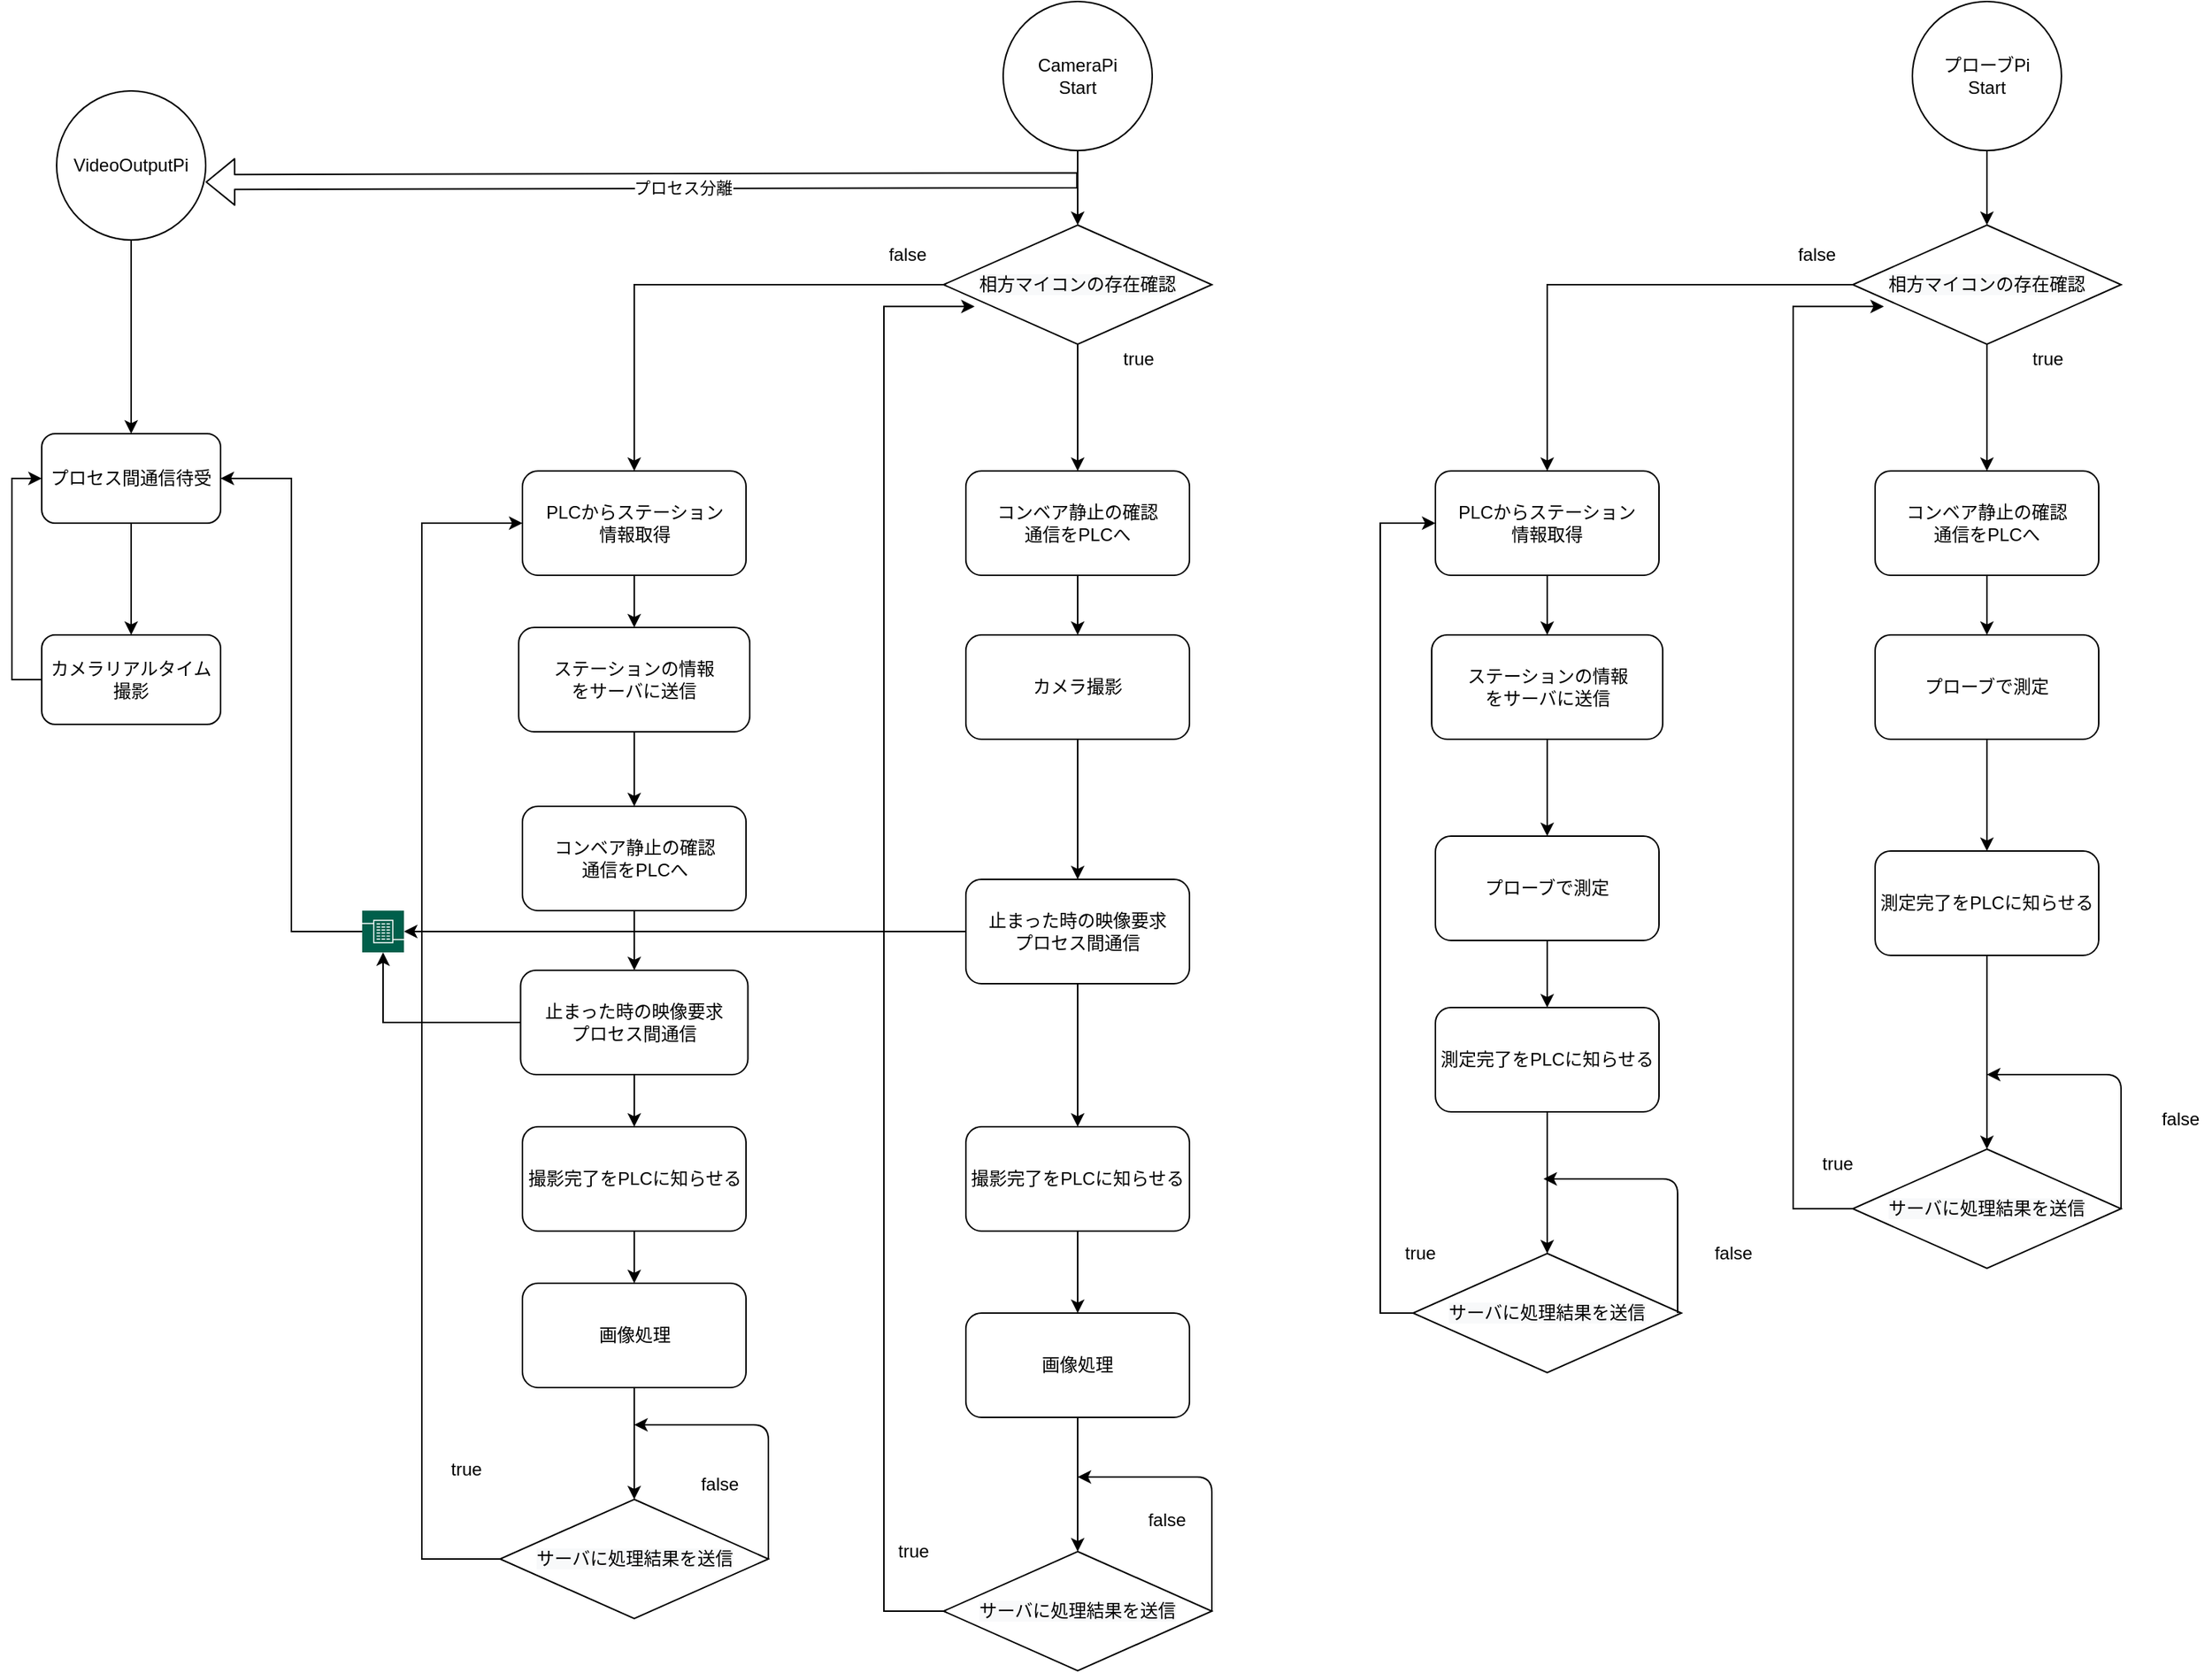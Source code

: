 <mxfile version="13.7.9" type="github"><diagram id="wkKprQKMh2lIjEy9JK0p" name="Page-1"><mxGraphModel dx="1658" dy="2201" grid="1" gridSize="10" guides="1" tooltips="1" connect="1" arrows="1" fold="1" page="1" pageScale="1" pageWidth="827" pageHeight="1169" math="0" shadow="0"><root><mxCell id="0"/><mxCell id="1" parent="0"/><mxCell id="dFKXp6tCZQXhxMECFwLC-4" style="edgeStyle=orthogonalEdgeStyle;rounded=0;orthogonalLoop=1;jettySize=auto;html=1;" parent="1" source="dFKXp6tCZQXhxMECFwLC-1" target="dFKXp6tCZQXhxMECFwLC-3" edge="1"><mxGeometry relative="1" as="geometry"/></mxCell><mxCell id="dFKXp6tCZQXhxMECFwLC-1" value="CameraPi&lt;br&gt;Start" style="ellipse;whiteSpace=wrap;html=1;aspect=fixed;" parent="1" vertex="1"><mxGeometry x="100" y="160" width="100" height="100" as="geometry"/></mxCell><mxCell id="dFKXp6tCZQXhxMECFwLC-48" style="edgeStyle=orthogonalEdgeStyle;rounded=0;orthogonalLoop=1;jettySize=auto;html=1;" parent="1" source="dFKXp6tCZQXhxMECFwLC-3" target="dFKXp6tCZQXhxMECFwLC-88" edge="1"><mxGeometry relative="1" as="geometry"><mxPoint x="150" y="470" as="targetPoint"/></mxGeometry></mxCell><mxCell id="dFKXp6tCZQXhxMECFwLC-72" style="edgeStyle=orthogonalEdgeStyle;rounded=0;orthogonalLoop=1;jettySize=auto;html=1;" parent="1" source="dFKXp6tCZQXhxMECFwLC-3" target="dFKXp6tCZQXhxMECFwLC-73" edge="1"><mxGeometry relative="1" as="geometry"><mxPoint x="-155" y="480" as="targetPoint"/></mxGeometry></mxCell><mxCell id="dFKXp6tCZQXhxMECFwLC-3" value="&lt;meta charset=&quot;utf-8&quot;&gt;&lt;span style=&quot;color: rgb(0, 0, 0); font-family: helvetica; font-size: 12px; font-style: normal; font-weight: 400; letter-spacing: normal; text-align: center; text-indent: 0px; text-transform: none; word-spacing: 0px; background-color: rgb(248, 249, 250); display: inline; float: none;&quot;&gt;相方マイコンの存在確認&lt;/span&gt;" style="rhombus;whiteSpace=wrap;html=1;" parent="1" vertex="1"><mxGeometry x="60" y="310" width="180" height="80" as="geometry"/></mxCell><mxCell id="dFKXp6tCZQXhxMECFwLC-5" value="true" style="text;html=1;strokeColor=none;fillColor=none;align=center;verticalAlign=middle;whiteSpace=wrap;rounded=0;" parent="1" vertex="1"><mxGeometry x="171" y="390" width="40" height="20" as="geometry"/></mxCell><mxCell id="dFKXp6tCZQXhxMECFwLC-52" style="edgeStyle=orthogonalEdgeStyle;rounded=0;orthogonalLoop=1;jettySize=auto;html=1;exitX=0.5;exitY=1;exitDx=0;exitDy=0;" parent="1" source="dFKXp6tCZQXhxMECFwLC-88" target="dFKXp6tCZQXhxMECFwLC-51" edge="1"><mxGeometry relative="1" as="geometry"><mxPoint x="150" y="550" as="sourcePoint"/></mxGeometry></mxCell><mxCell id="dFKXp6tCZQXhxMECFwLC-115" style="edgeStyle=orthogonalEdgeStyle;rounded=0;orthogonalLoop=1;jettySize=auto;html=1;" parent="1" source="dFKXp6tCZQXhxMECFwLC-51" target="dFKXp6tCZQXhxMECFwLC-113" edge="1"><mxGeometry relative="1" as="geometry"/></mxCell><mxCell id="dFKXp6tCZQXhxMECFwLC-51" value="カメラ撮影" style="rounded=1;whiteSpace=wrap;html=1;" parent="1" vertex="1"><mxGeometry x="75" y="585" width="150" height="70" as="geometry"/></mxCell><mxCell id="dFKXp6tCZQXhxMECFwLC-59" style="edgeStyle=orthogonalEdgeStyle;rounded=0;orthogonalLoop=1;jettySize=auto;html=1;entryX=0.5;entryY=0;entryDx=0;entryDy=0;" parent="1" source="dFKXp6tCZQXhxMECFwLC-54" target="dFKXp6tCZQXhxMECFwLC-58" edge="1"><mxGeometry relative="1" as="geometry"/></mxCell><mxCell id="dFKXp6tCZQXhxMECFwLC-54" value="画像処理" style="rounded=1;whiteSpace=wrap;html=1;" parent="1" vertex="1"><mxGeometry x="75" y="1040" width="150" height="70" as="geometry"/></mxCell><mxCell id="dFKXp6tCZQXhxMECFwLC-90" style="edgeStyle=orthogonalEdgeStyle;rounded=0;orthogonalLoop=1;jettySize=auto;html=1;entryX=0.116;entryY=0.683;entryDx=0;entryDy=0;entryPerimeter=0;" parent="1" source="dFKXp6tCZQXhxMECFwLC-58" target="dFKXp6tCZQXhxMECFwLC-3" edge="1"><mxGeometry relative="1" as="geometry"><Array as="points"><mxPoint x="20" y="1240"/><mxPoint x="20" y="365"/></Array></mxGeometry></mxCell><mxCell id="dFKXp6tCZQXhxMECFwLC-58" value="&lt;span style=&quot;color: rgb(0 , 0 , 0) ; font-family: &amp;#34;helvetica&amp;#34; ; font-size: 12px ; font-style: normal ; font-weight: 400 ; letter-spacing: normal ; text-align: center ; text-indent: 0px ; text-transform: none ; word-spacing: 0px ; background-color: rgb(248 , 249 , 250) ; display: inline ; float: none&quot;&gt;サーバに処理結果を送信&lt;br&gt;&lt;/span&gt;" style="rhombus;whiteSpace=wrap;html=1;" parent="1" vertex="1"><mxGeometry x="60" y="1200" width="180" height="80" as="geometry"/></mxCell><mxCell id="dFKXp6tCZQXhxMECFwLC-62" value="true" style="text;html=1;strokeColor=none;fillColor=none;align=center;verticalAlign=middle;whiteSpace=wrap;rounded=0;" parent="1" vertex="1"><mxGeometry x="20" y="1190" width="40" height="20" as="geometry"/></mxCell><mxCell id="dFKXp6tCZQXhxMECFwLC-65" value="" style="endArrow=classic;html=1;" parent="1" edge="1"><mxGeometry width="50" height="50" relative="1" as="geometry"><mxPoint x="240" y="1240" as="sourcePoint"/><mxPoint x="150" y="1150" as="targetPoint"/><Array as="points"><mxPoint x="240" y="1150"/></Array></mxGeometry></mxCell><mxCell id="dFKXp6tCZQXhxMECFwLC-67" value="false" style="text;html=1;strokeColor=none;fillColor=none;align=center;verticalAlign=middle;whiteSpace=wrap;rounded=0;" parent="1" vertex="1"><mxGeometry x="190" y="1169" width="40" height="20" as="geometry"/></mxCell><mxCell id="dFKXp6tCZQXhxMECFwLC-70" value="false" style="text;html=1;strokeColor=none;fillColor=none;align=center;verticalAlign=middle;whiteSpace=wrap;rounded=0;" parent="1" vertex="1"><mxGeometry x="15.5" y="320" width="40" height="20" as="geometry"/></mxCell><mxCell id="dFKXp6tCZQXhxMECFwLC-75" style="edgeStyle=orthogonalEdgeStyle;rounded=0;orthogonalLoop=1;jettySize=auto;html=1;" parent="1" source="dFKXp6tCZQXhxMECFwLC-73" target="dFKXp6tCZQXhxMECFwLC-74" edge="1"><mxGeometry relative="1" as="geometry"/></mxCell><mxCell id="dFKXp6tCZQXhxMECFwLC-73" value="PLCからステーション&lt;br&gt;情報取得" style="rounded=1;whiteSpace=wrap;html=1;" parent="1" vertex="1"><mxGeometry x="-222.5" y="475" width="150" height="70" as="geometry"/></mxCell><mxCell id="dFKXp6tCZQXhxMECFwLC-171" style="edgeStyle=orthogonalEdgeStyle;rounded=0;orthogonalLoop=1;jettySize=auto;html=1;" parent="1" source="dFKXp6tCZQXhxMECFwLC-74" target="dFKXp6tCZQXhxMECFwLC-170" edge="1"><mxGeometry relative="1" as="geometry"/></mxCell><mxCell id="dFKXp6tCZQXhxMECFwLC-74" value="ステーションの情報&lt;br&gt;をサーバに送信" style="rounded=1;whiteSpace=wrap;html=1;" parent="1" vertex="1"><mxGeometry x="-225" y="580" width="155" height="70" as="geometry"/></mxCell><mxCell id="dFKXp6tCZQXhxMECFwLC-120" style="edgeStyle=orthogonalEdgeStyle;rounded=0;orthogonalLoop=1;jettySize=auto;html=1;entryX=0.5;entryY=0;entryDx=0;entryDy=0;" parent="1" source="dFKXp6tCZQXhxMECFwLC-78" target="dFKXp6tCZQXhxMECFwLC-118" edge="1"><mxGeometry relative="1" as="geometry"/></mxCell><mxCell id="dFKXp6tCZQXhxMECFwLC-184" style="edgeStyle=orthogonalEdgeStyle;rounded=0;orthogonalLoop=1;jettySize=auto;html=1;" parent="1" source="dFKXp6tCZQXhxMECFwLC-78" target="dFKXp6tCZQXhxMECFwLC-177" edge="1"><mxGeometry relative="1" as="geometry"/></mxCell><mxCell id="dFKXp6tCZQXhxMECFwLC-78" value="止まった時の映像要求&lt;br&gt;プロセス間通信" style="rounded=1;whiteSpace=wrap;html=1;" parent="1" vertex="1"><mxGeometry x="-223.75" y="810" width="152.5" height="70" as="geometry"/></mxCell><mxCell id="dFKXp6tCZQXhxMECFwLC-79" style="edgeStyle=orthogonalEdgeStyle;rounded=0;orthogonalLoop=1;jettySize=auto;html=1;entryX=0.5;entryY=0;entryDx=0;entryDy=0;" parent="1" source="dFKXp6tCZQXhxMECFwLC-80" target="dFKXp6tCZQXhxMECFwLC-81" edge="1"><mxGeometry relative="1" as="geometry"/></mxCell><mxCell id="dFKXp6tCZQXhxMECFwLC-80" value="画像処理" style="rounded=1;whiteSpace=wrap;html=1;" parent="1" vertex="1"><mxGeometry x="-222.5" y="1020" width="150" height="70" as="geometry"/></mxCell><mxCell id="dFKXp6tCZQXhxMECFwLC-86" style="edgeStyle=orthogonalEdgeStyle;rounded=0;orthogonalLoop=1;jettySize=auto;html=1;entryX=0;entryY=0.5;entryDx=0;entryDy=0;" parent="1" source="dFKXp6tCZQXhxMECFwLC-81" target="dFKXp6tCZQXhxMECFwLC-73" edge="1"><mxGeometry relative="1" as="geometry"><Array as="points"><mxPoint x="-290" y="1205"/><mxPoint x="-290" y="510"/></Array></mxGeometry></mxCell><mxCell id="dFKXp6tCZQXhxMECFwLC-81" value="&lt;span style=&quot;color: rgb(0 , 0 , 0) ; font-family: &amp;#34;helvetica&amp;#34; ; font-size: 12px ; font-style: normal ; font-weight: 400 ; letter-spacing: normal ; text-align: center ; text-indent: 0px ; text-transform: none ; word-spacing: 0px ; background-color: rgb(248 , 249 , 250) ; display: inline ; float: none&quot;&gt;サーバに処理結果を送信&lt;br&gt;&lt;/span&gt;" style="rhombus;whiteSpace=wrap;html=1;" parent="1" vertex="1"><mxGeometry x="-237.5" y="1165" width="180" height="80" as="geometry"/></mxCell><mxCell id="dFKXp6tCZQXhxMECFwLC-82" value="true" style="text;html=1;strokeColor=none;fillColor=none;align=center;verticalAlign=middle;whiteSpace=wrap;rounded=0;" parent="1" vertex="1"><mxGeometry x="-280" y="1135" width="40" height="20" as="geometry"/></mxCell><mxCell id="dFKXp6tCZQXhxMECFwLC-83" value="" style="endArrow=classic;html=1;" parent="1" edge="1"><mxGeometry width="50" height="50" relative="1" as="geometry"><mxPoint x="-57.5" y="1205" as="sourcePoint"/><mxPoint x="-147.5" y="1115" as="targetPoint"/><Array as="points"><mxPoint x="-57.5" y="1115"/></Array></mxGeometry></mxCell><mxCell id="dFKXp6tCZQXhxMECFwLC-84" value="false" style="text;html=1;strokeColor=none;fillColor=none;align=center;verticalAlign=middle;whiteSpace=wrap;rounded=0;" parent="1" vertex="1"><mxGeometry x="-110" y="1145" width="40" height="20" as="geometry"/></mxCell><mxCell id="dFKXp6tCZQXhxMECFwLC-88" value="&lt;span style=&quot;font-family: &amp;#34;helvetica&amp;#34;&quot;&gt;コンベア静止の確認&lt;/span&gt;&lt;br style=&quot;font-family: &amp;#34;helvetica&amp;#34;&quot;&gt;&lt;span style=&quot;font-family: &amp;#34;helvetica&amp;#34;&quot;&gt;通信をPLCへ&lt;/span&gt;" style="rounded=1;whiteSpace=wrap;html=1;" parent="1" vertex="1"><mxGeometry x="75" y="475" width="150" height="70" as="geometry"/></mxCell><mxCell id="dFKXp6tCZQXhxMECFwLC-185" style="edgeStyle=orthogonalEdgeStyle;rounded=0;orthogonalLoop=1;jettySize=auto;html=1;" parent="1" source="dFKXp6tCZQXhxMECFwLC-113" target="dFKXp6tCZQXhxMECFwLC-177" edge="1"><mxGeometry relative="1" as="geometry"><Array as="points"><mxPoint y="784"/><mxPoint y="784"/></Array></mxGeometry></mxCell><mxCell id="dFKXp6tCZQXhxMECFwLC-187" style="edgeStyle=orthogonalEdgeStyle;rounded=0;orthogonalLoop=1;jettySize=auto;html=1;entryX=0.5;entryY=0;entryDx=0;entryDy=0;" parent="1" source="dFKXp6tCZQXhxMECFwLC-113" target="dFKXp6tCZQXhxMECFwLC-186" edge="1"><mxGeometry relative="1" as="geometry"/></mxCell><mxCell id="dFKXp6tCZQXhxMECFwLC-113" value="止まった時の映像要求&lt;br&gt;プロセス間通信" style="rounded=1;whiteSpace=wrap;html=1;" parent="1" vertex="1"><mxGeometry x="75" y="749" width="150" height="70" as="geometry"/></mxCell><mxCell id="dFKXp6tCZQXhxMECFwLC-121" style="edgeStyle=orthogonalEdgeStyle;rounded=0;orthogonalLoop=1;jettySize=auto;html=1;entryX=0.5;entryY=0;entryDx=0;entryDy=0;" parent="1" source="dFKXp6tCZQXhxMECFwLC-118" target="dFKXp6tCZQXhxMECFwLC-80" edge="1"><mxGeometry relative="1" as="geometry"/></mxCell><mxCell id="dFKXp6tCZQXhxMECFwLC-118" value="撮影完了をPLCに知らせる" style="rounded=1;whiteSpace=wrap;html=1;" parent="1" vertex="1"><mxGeometry x="-222.5" y="915" width="150" height="70" as="geometry"/></mxCell><mxCell id="dFKXp6tCZQXhxMECFwLC-122" style="edgeStyle=orthogonalEdgeStyle;rounded=0;orthogonalLoop=1;jettySize=auto;html=1;" parent="1" source="dFKXp6tCZQXhxMECFwLC-123" target="dFKXp6tCZQXhxMECFwLC-126" edge="1"><mxGeometry relative="1" as="geometry"/></mxCell><mxCell id="dFKXp6tCZQXhxMECFwLC-123" value="プローブPi&lt;br&gt;Start" style="ellipse;whiteSpace=wrap;html=1;aspect=fixed;" parent="1" vertex="1"><mxGeometry x="710" y="160" width="100" height="100" as="geometry"/></mxCell><mxCell id="dFKXp6tCZQXhxMECFwLC-124" style="edgeStyle=orthogonalEdgeStyle;rounded=0;orthogonalLoop=1;jettySize=auto;html=1;" parent="1" source="dFKXp6tCZQXhxMECFwLC-126" target="dFKXp6tCZQXhxMECFwLC-152" edge="1"><mxGeometry relative="1" as="geometry"><mxPoint x="760" y="470" as="targetPoint"/></mxGeometry></mxCell><mxCell id="dFKXp6tCZQXhxMECFwLC-125" style="edgeStyle=orthogonalEdgeStyle;rounded=0;orthogonalLoop=1;jettySize=auto;html=1;" parent="1" source="dFKXp6tCZQXhxMECFwLC-126" target="dFKXp6tCZQXhxMECFwLC-140" edge="1"><mxGeometry relative="1" as="geometry"><mxPoint x="455" y="480" as="targetPoint"/></mxGeometry></mxCell><mxCell id="dFKXp6tCZQXhxMECFwLC-126" value="&lt;meta charset=&quot;utf-8&quot;&gt;&lt;span style=&quot;color: rgb(0, 0, 0); font-family: helvetica; font-size: 12px; font-style: normal; font-weight: 400; letter-spacing: normal; text-align: center; text-indent: 0px; text-transform: none; word-spacing: 0px; background-color: rgb(248, 249, 250); display: inline; float: none;&quot;&gt;相方マイコンの存在確認&lt;/span&gt;" style="rhombus;whiteSpace=wrap;html=1;" parent="1" vertex="1"><mxGeometry x="670" y="310" width="180" height="80" as="geometry"/></mxCell><mxCell id="dFKXp6tCZQXhxMECFwLC-127" value="true" style="text;html=1;strokeColor=none;fillColor=none;align=center;verticalAlign=middle;whiteSpace=wrap;rounded=0;" parent="1" vertex="1"><mxGeometry x="781" y="390" width="40" height="20" as="geometry"/></mxCell><mxCell id="dFKXp6tCZQXhxMECFwLC-128" style="edgeStyle=orthogonalEdgeStyle;rounded=0;orthogonalLoop=1;jettySize=auto;html=1;exitX=0.5;exitY=1;exitDx=0;exitDy=0;" parent="1" source="dFKXp6tCZQXhxMECFwLC-152" target="dFKXp6tCZQXhxMECFwLC-130" edge="1"><mxGeometry relative="1" as="geometry"><mxPoint x="760" y="550" as="sourcePoint"/></mxGeometry></mxCell><mxCell id="dFKXp6tCZQXhxMECFwLC-129" style="edgeStyle=orthogonalEdgeStyle;rounded=0;orthogonalLoop=1;jettySize=auto;html=1;" parent="1" source="dFKXp6tCZQXhxMECFwLC-130" target="dFKXp6tCZQXhxMECFwLC-154" edge="1"><mxGeometry relative="1" as="geometry"/></mxCell><mxCell id="dFKXp6tCZQXhxMECFwLC-130" value="プローブで測定" style="rounded=1;whiteSpace=wrap;html=1;" parent="1" vertex="1"><mxGeometry x="685" y="585" width="150" height="70" as="geometry"/></mxCell><mxCell id="dFKXp6tCZQXhxMECFwLC-133" style="edgeStyle=orthogonalEdgeStyle;rounded=0;orthogonalLoop=1;jettySize=auto;html=1;entryX=0.116;entryY=0.683;entryDx=0;entryDy=0;entryPerimeter=0;" parent="1" source="dFKXp6tCZQXhxMECFwLC-134" target="dFKXp6tCZQXhxMECFwLC-126" edge="1"><mxGeometry relative="1" as="geometry"><Array as="points"><mxPoint x="630" y="970"/><mxPoint x="630" y="365"/></Array></mxGeometry></mxCell><mxCell id="dFKXp6tCZQXhxMECFwLC-134" value="&lt;span style=&quot;color: rgb(0 , 0 , 0) ; font-family: &amp;#34;helvetica&amp;#34; ; font-size: 12px ; font-style: normal ; font-weight: 400 ; letter-spacing: normal ; text-align: center ; text-indent: 0px ; text-transform: none ; word-spacing: 0px ; background-color: rgb(248 , 249 , 250) ; display: inline ; float: none&quot;&gt;サーバに処理結果を送信&lt;br&gt;&lt;/span&gt;" style="rhombus;whiteSpace=wrap;html=1;" parent="1" vertex="1"><mxGeometry x="670" y="930" width="180" height="80" as="geometry"/></mxCell><mxCell id="dFKXp6tCZQXhxMECFwLC-135" value="true" style="text;html=1;strokeColor=none;fillColor=none;align=center;verticalAlign=middle;whiteSpace=wrap;rounded=0;" parent="1" vertex="1"><mxGeometry x="640" y="930" width="40" height="20" as="geometry"/></mxCell><mxCell id="dFKXp6tCZQXhxMECFwLC-136" value="" style="endArrow=classic;html=1;" parent="1" edge="1"><mxGeometry width="50" height="50" relative="1" as="geometry"><mxPoint x="850" y="970.0" as="sourcePoint"/><mxPoint x="760" y="880.0" as="targetPoint"/><Array as="points"><mxPoint x="850" y="880"/></Array></mxGeometry></mxCell><mxCell id="dFKXp6tCZQXhxMECFwLC-137" value="false" style="text;html=1;strokeColor=none;fillColor=none;align=center;verticalAlign=middle;whiteSpace=wrap;rounded=0;" parent="1" vertex="1"><mxGeometry x="870" y="900" width="40" height="20" as="geometry"/></mxCell><mxCell id="dFKXp6tCZQXhxMECFwLC-138" value="false" style="text;html=1;strokeColor=none;fillColor=none;align=center;verticalAlign=middle;whiteSpace=wrap;rounded=0;" parent="1" vertex="1"><mxGeometry x="625.5" y="320" width="40" height="20" as="geometry"/></mxCell><mxCell id="dFKXp6tCZQXhxMECFwLC-139" style="edgeStyle=orthogonalEdgeStyle;rounded=0;orthogonalLoop=1;jettySize=auto;html=1;" parent="1" source="dFKXp6tCZQXhxMECFwLC-140" target="dFKXp6tCZQXhxMECFwLC-142" edge="1"><mxGeometry relative="1" as="geometry"/></mxCell><mxCell id="dFKXp6tCZQXhxMECFwLC-140" value="PLCからステーション&lt;br&gt;情報取得" style="rounded=1;whiteSpace=wrap;html=1;" parent="1" vertex="1"><mxGeometry x="390" y="475" width="150" height="70" as="geometry"/></mxCell><mxCell id="dFKXp6tCZQXhxMECFwLC-161" style="edgeStyle=orthogonalEdgeStyle;rounded=0;orthogonalLoop=1;jettySize=auto;html=1;entryX=0.5;entryY=0;entryDx=0;entryDy=0;" parent="1" source="dFKXp6tCZQXhxMECFwLC-142" target="dFKXp6tCZQXhxMECFwLC-159" edge="1"><mxGeometry relative="1" as="geometry"/></mxCell><mxCell id="dFKXp6tCZQXhxMECFwLC-142" value="ステーションの情報&lt;br&gt;をサーバに送信" style="rounded=1;whiteSpace=wrap;html=1;" parent="1" vertex="1"><mxGeometry x="387.5" y="585" width="155" height="70" as="geometry"/></mxCell><mxCell id="dFKXp6tCZQXhxMECFwLC-165" style="edgeStyle=orthogonalEdgeStyle;rounded=0;orthogonalLoop=1;jettySize=auto;html=1;entryX=0;entryY=0.5;entryDx=0;entryDy=0;" parent="1" source="dFKXp6tCZQXhxMECFwLC-148" target="dFKXp6tCZQXhxMECFwLC-140" edge="1"><mxGeometry relative="1" as="geometry"><Array as="points"><mxPoint x="353" y="1040"/><mxPoint x="353" y="510"/></Array></mxGeometry></mxCell><mxCell id="dFKXp6tCZQXhxMECFwLC-148" value="&lt;span style=&quot;color: rgb(0 , 0 , 0) ; font-family: &amp;#34;helvetica&amp;#34; ; font-size: 12px ; font-style: normal ; font-weight: 400 ; letter-spacing: normal ; text-align: center ; text-indent: 0px ; text-transform: none ; word-spacing: 0px ; background-color: rgb(248 , 249 , 250) ; display: inline ; float: none&quot;&gt;サーバに処理結果を送信&lt;br&gt;&lt;/span&gt;" style="rhombus;whiteSpace=wrap;html=1;" parent="1" vertex="1"><mxGeometry x="375" y="1000" width="180" height="80" as="geometry"/></mxCell><mxCell id="dFKXp6tCZQXhxMECFwLC-149" value="true" style="text;html=1;strokeColor=none;fillColor=none;align=center;verticalAlign=middle;whiteSpace=wrap;rounded=0;" parent="1" vertex="1"><mxGeometry x="360" y="990" width="40" height="20" as="geometry"/></mxCell><mxCell id="dFKXp6tCZQXhxMECFwLC-150" value="" style="endArrow=classic;html=1;" parent="1" edge="1"><mxGeometry width="50" height="50" relative="1" as="geometry"><mxPoint x="552.5" y="1040.0" as="sourcePoint"/><mxPoint x="462.5" y="950.0" as="targetPoint"/><Array as="points"><mxPoint x="552.5" y="950"/></Array></mxGeometry></mxCell><mxCell id="dFKXp6tCZQXhxMECFwLC-151" value="false" style="text;html=1;strokeColor=none;fillColor=none;align=center;verticalAlign=middle;whiteSpace=wrap;rounded=0;" parent="1" vertex="1"><mxGeometry x="570" y="990" width="40" height="20" as="geometry"/></mxCell><mxCell id="dFKXp6tCZQXhxMECFwLC-152" value="&lt;span style=&quot;font-family: &amp;#34;helvetica&amp;#34;&quot;&gt;コンベア静止の確認&lt;/span&gt;&lt;br style=&quot;font-family: &amp;#34;helvetica&amp;#34;&quot;&gt;&lt;span style=&quot;font-family: &amp;#34;helvetica&amp;#34;&quot;&gt;通信をPLCへ&lt;/span&gt;" style="rounded=1;whiteSpace=wrap;html=1;" parent="1" vertex="1"><mxGeometry x="685" y="475" width="150" height="70" as="geometry"/></mxCell><mxCell id="dFKXp6tCZQXhxMECFwLC-157" style="edgeStyle=orthogonalEdgeStyle;rounded=0;orthogonalLoop=1;jettySize=auto;html=1;" parent="1" source="dFKXp6tCZQXhxMECFwLC-154" target="dFKXp6tCZQXhxMECFwLC-134" edge="1"><mxGeometry relative="1" as="geometry"/></mxCell><mxCell id="dFKXp6tCZQXhxMECFwLC-154" value="測定完了をPLCに知らせる" style="rounded=1;whiteSpace=wrap;html=1;" parent="1" vertex="1"><mxGeometry x="685" y="730" width="150" height="70" as="geometry"/></mxCell><mxCell id="dFKXp6tCZQXhxMECFwLC-163" style="edgeStyle=orthogonalEdgeStyle;rounded=0;orthogonalLoop=1;jettySize=auto;html=1;entryX=0.5;entryY=0;entryDx=0;entryDy=0;" parent="1" source="dFKXp6tCZQXhxMECFwLC-158" target="dFKXp6tCZQXhxMECFwLC-148" edge="1"><mxGeometry relative="1" as="geometry"/></mxCell><mxCell id="dFKXp6tCZQXhxMECFwLC-158" value="測定完了をPLCに知らせる" style="rounded=1;whiteSpace=wrap;html=1;" parent="1" vertex="1"><mxGeometry x="390" y="835" width="150" height="70" as="geometry"/></mxCell><mxCell id="dFKXp6tCZQXhxMECFwLC-162" style="edgeStyle=orthogonalEdgeStyle;rounded=0;orthogonalLoop=1;jettySize=auto;html=1;" parent="1" source="dFKXp6tCZQXhxMECFwLC-159" target="dFKXp6tCZQXhxMECFwLC-158" edge="1"><mxGeometry relative="1" as="geometry"/></mxCell><mxCell id="dFKXp6tCZQXhxMECFwLC-159" value="プローブで測定" style="rounded=1;whiteSpace=wrap;html=1;" parent="1" vertex="1"><mxGeometry x="390" y="720" width="150" height="70" as="geometry"/></mxCell><mxCell id="dFKXp6tCZQXhxMECFwLC-180" style="edgeStyle=orthogonalEdgeStyle;rounded=0;orthogonalLoop=1;jettySize=auto;html=1;" parent="1" source="dFKXp6tCZQXhxMECFwLC-167" target="dFKXp6tCZQXhxMECFwLC-179" edge="1"><mxGeometry relative="1" as="geometry"/></mxCell><mxCell id="dFKXp6tCZQXhxMECFwLC-167" value="VideoOutputPi" style="ellipse;whiteSpace=wrap;html=1;aspect=fixed;" parent="1" vertex="1"><mxGeometry x="-535" y="220" width="100" height="100" as="geometry"/></mxCell><mxCell id="dFKXp6tCZQXhxMECFwLC-182" style="edgeStyle=orthogonalEdgeStyle;rounded=0;orthogonalLoop=1;jettySize=auto;html=1;entryX=0;entryY=0.5;entryDx=0;entryDy=0;" parent="1" source="dFKXp6tCZQXhxMECFwLC-168" target="dFKXp6tCZQXhxMECFwLC-179" edge="1"><mxGeometry relative="1" as="geometry"><Array as="points"><mxPoint x="-565" y="615"/><mxPoint x="-565" y="480"/></Array></mxGeometry></mxCell><mxCell id="dFKXp6tCZQXhxMECFwLC-168" value="カメラリアルタイム撮影" style="rounded=1;whiteSpace=wrap;html=1;" parent="1" vertex="1"><mxGeometry x="-545" y="585" width="120" height="60" as="geometry"/></mxCell><mxCell id="dFKXp6tCZQXhxMECFwLC-172" style="edgeStyle=orthogonalEdgeStyle;rounded=0;orthogonalLoop=1;jettySize=auto;html=1;" parent="1" source="dFKXp6tCZQXhxMECFwLC-170" target="dFKXp6tCZQXhxMECFwLC-78" edge="1"><mxGeometry relative="1" as="geometry"/></mxCell><mxCell id="dFKXp6tCZQXhxMECFwLC-170" value="&lt;span style=&quot;font-family: &amp;#34;helvetica&amp;#34;&quot;&gt;コンベア静止の確認&lt;/span&gt;&lt;br style=&quot;font-family: &amp;#34;helvetica&amp;#34;&quot;&gt;&lt;span style=&quot;font-family: &amp;#34;helvetica&amp;#34;&quot;&gt;通信をPLCへ&lt;/span&gt;" style="rounded=1;whiteSpace=wrap;html=1;" parent="1" vertex="1"><mxGeometry x="-222.5" y="700" width="150" height="70" as="geometry"/></mxCell><mxCell id="dFKXp6tCZQXhxMECFwLC-173" value="" style="shape=flexArrow;endArrow=classic;html=1;entryX=0.999;entryY=0.611;entryDx=0;entryDy=0;entryPerimeter=0;" parent="1" target="dFKXp6tCZQXhxMECFwLC-167" edge="1"><mxGeometry width="50" height="50" relative="1" as="geometry"><mxPoint x="150" y="280" as="sourcePoint"/><mxPoint x="-70" y="560" as="targetPoint"/></mxGeometry></mxCell><mxCell id="dFKXp6tCZQXhxMECFwLC-174" value="プロセス分離" style="edgeLabel;html=1;align=center;verticalAlign=middle;resizable=0;points=[];" parent="dFKXp6tCZQXhxMECFwLC-173" vertex="1" connectable="0"><mxGeometry x="-0.095" y="4" relative="1" as="geometry"><mxPoint as="offset"/></mxGeometry></mxCell><mxCell id="dFKXp6tCZQXhxMECFwLC-183" style="edgeStyle=orthogonalEdgeStyle;rounded=0;orthogonalLoop=1;jettySize=auto;html=1;entryX=1;entryY=0.5;entryDx=0;entryDy=0;" parent="1" source="dFKXp6tCZQXhxMECFwLC-177" target="dFKXp6tCZQXhxMECFwLC-179" edge="1"><mxGeometry relative="1" as="geometry"/></mxCell><mxCell id="dFKXp6tCZQXhxMECFwLC-177" value="" style="pointerEvents=1;shadow=0;dashed=0;html=1;strokeColor=none;fillColor=#005F4B;labelPosition=center;verticalLabelPosition=bottom;verticalAlign=top;align=center;outlineConnect=0;shape=mxgraph.veeam2.cpu_socket;" parent="1" vertex="1"><mxGeometry x="-330" y="770" width="28.0" height="28.0" as="geometry"/></mxCell><mxCell id="dFKXp6tCZQXhxMECFwLC-181" style="edgeStyle=orthogonalEdgeStyle;rounded=0;orthogonalLoop=1;jettySize=auto;html=1;entryX=0.5;entryY=0;entryDx=0;entryDy=0;" parent="1" source="dFKXp6tCZQXhxMECFwLC-179" target="dFKXp6tCZQXhxMECFwLC-168" edge="1"><mxGeometry relative="1" as="geometry"/></mxCell><mxCell id="dFKXp6tCZQXhxMECFwLC-179" value="プロセス間通信待受" style="rounded=1;whiteSpace=wrap;html=1;" parent="1" vertex="1"><mxGeometry x="-545" y="450" width="120" height="60" as="geometry"/></mxCell><mxCell id="dFKXp6tCZQXhxMECFwLC-188" style="edgeStyle=orthogonalEdgeStyle;rounded=0;orthogonalLoop=1;jettySize=auto;html=1;entryX=0.5;entryY=0;entryDx=0;entryDy=0;" parent="1" source="dFKXp6tCZQXhxMECFwLC-186" target="dFKXp6tCZQXhxMECFwLC-54" edge="1"><mxGeometry relative="1" as="geometry"/></mxCell><mxCell id="dFKXp6tCZQXhxMECFwLC-186" value="撮影完了をPLCに知らせる" style="rounded=1;whiteSpace=wrap;html=1;" parent="1" vertex="1"><mxGeometry x="75" y="915" width="150" height="70" as="geometry"/></mxCell></root></mxGraphModel></diagram></mxfile>